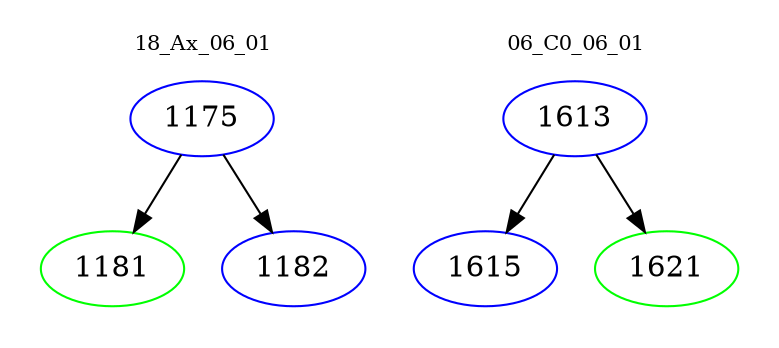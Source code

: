 digraph{
subgraph cluster_0 {
color = white
label = "18_Ax_06_01";
fontsize=10;
T0_1175 [label="1175", color="blue"]
T0_1175 -> T0_1181 [color="black"]
T0_1181 [label="1181", color="green"]
T0_1175 -> T0_1182 [color="black"]
T0_1182 [label="1182", color="blue"]
}
subgraph cluster_1 {
color = white
label = "06_C0_06_01";
fontsize=10;
T1_1613 [label="1613", color="blue"]
T1_1613 -> T1_1615 [color="black"]
T1_1615 [label="1615", color="blue"]
T1_1613 -> T1_1621 [color="black"]
T1_1621 [label="1621", color="green"]
}
}
